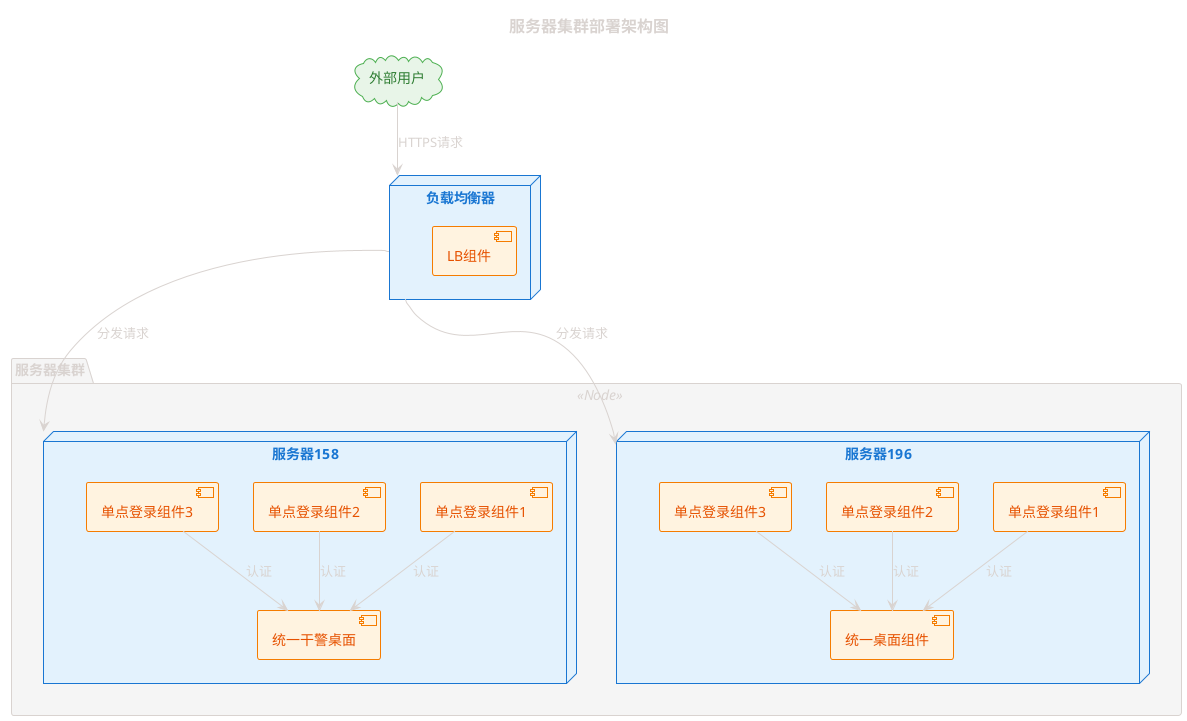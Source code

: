 @startuml ServerClusterDeployment
!theme blueprint
skinparam backgroundColor #FFFFFF
skinparam defaultFontName Arial
skinparam titleFontSize 16
title "服务器集群部署架构图"

' 定义节点样式
skinparam node {
    BackgroundColor #E3F2FD
    BorderColor #1976D2
    FontColor #1976D2
}

skinparam component {
    BackgroundColor #FFF3E0
    BorderColor #F57C00
    FontColor #E65100
}

skinparam cloud {
    BackgroundColor #E8F5E8
    BorderColor #4CAF50
    FontColor #2E7D32
}

' 外部用户和服务
cloud "外部用户" as users


' 集群框架
package "服务器集群" as cluster <<Node>> #F5F5F5 {
    
    ' 服务器158
    node "服务器158" as server158 {
        component "单点登录组件1" as sso1_158
        component "单点登录组件2" as sso2_158
        component "单点登录组件3" as sso3_158
        component "统一干警桌面" as desktop_158
    }
    
    ' 服务器196
    node "服务器196" as server196 {
        component "单点登录组件1" as sso1_196
        component "单点登录组件2" as sso2_196
        component "单点登录组件3" as sso3_196
        component "统一桌面组件" as desktop_196
    }
}

' 负载均衡器
node "负载均衡器" as loadbalancer {
    component "LB组件" as lb_component
}

' 连接关系
users --> loadbalancer : "HTTPS请求"
loadbalancer --> server158 : "分发请求"
loadbalancer --> server196 : "分发请求"



' 组件内部关系
sso1_158 --> desktop_158 : "认证"
sso2_158 --> desktop_158 : "认证"
sso3_158 --> desktop_158 : "认证"

sso1_196 --> desktop_196 : "认证"
sso2_196 --> desktop_196 : "认证"
sso3_196 --> desktop_196 : "认证"

' 


@enduml
